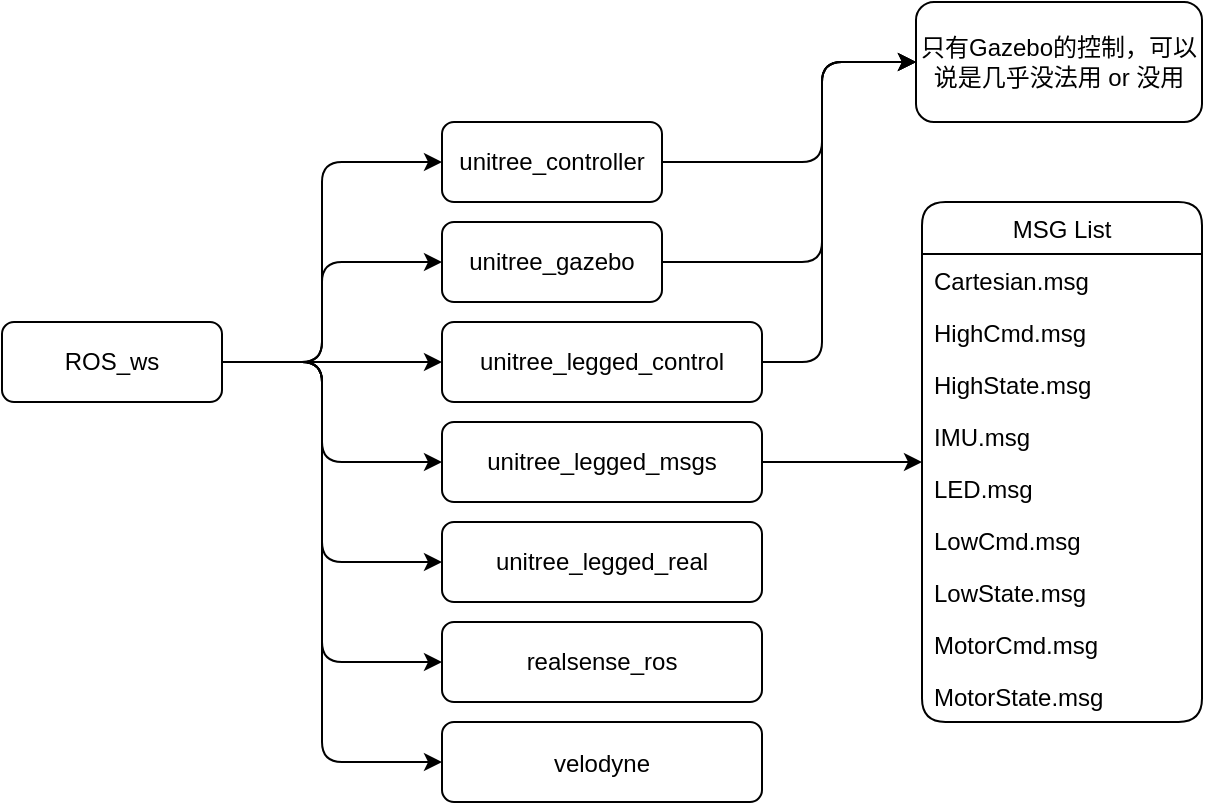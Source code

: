 <mxfile version="14.6.13" type="device"><diagram id="2bcIbB1W4fU8qBgN0w6G" name="第 1 页"><mxGraphModel dx="818" dy="603" grid="1" gridSize="10" guides="1" tooltips="1" connect="1" arrows="1" fold="1" page="1" pageScale="1" pageWidth="827" pageHeight="1169" math="0" shadow="0"><root><mxCell id="0"/><mxCell id="1" parent="0"/><mxCell id="C_AhAHpW7zwYLXLOmo2u-3" value="" style="edgeStyle=orthogonalEdgeStyle;rounded=1;orthogonalLoop=1;jettySize=auto;html=1;" edge="1" parent="1" source="C_AhAHpW7zwYLXLOmo2u-1" target="C_AhAHpW7zwYLXLOmo2u-2"><mxGeometry relative="1" as="geometry"/></mxCell><mxCell id="C_AhAHpW7zwYLXLOmo2u-1" value="ROS_ws" style="rounded=1;whiteSpace=wrap;html=1;" vertex="1" parent="1"><mxGeometry x="20" y="170" width="110" height="40" as="geometry"/></mxCell><mxCell id="C_AhAHpW7zwYLXLOmo2u-2" value="unitree_legged_control" style="rounded=1;whiteSpace=wrap;html=1;" vertex="1" parent="1"><mxGeometry x="240" y="170" width="160" height="40" as="geometry"/></mxCell><mxCell id="C_AhAHpW7zwYLXLOmo2u-13" value="" style="edgeStyle=orthogonalEdgeStyle;rounded=1;orthogonalLoop=1;jettySize=auto;html=1;" edge="1" parent="1" source="C_AhAHpW7zwYLXLOmo2u-4" target="C_AhAHpW7zwYLXLOmo2u-14"><mxGeometry relative="1" as="geometry"><Array as="points"><mxPoint x="430" y="140"/><mxPoint x="430" y="40"/></Array></mxGeometry></mxCell><mxCell id="C_AhAHpW7zwYLXLOmo2u-4" value="unitree_gazebo" style="rounded=1;whiteSpace=wrap;html=1;" vertex="1" parent="1"><mxGeometry x="240" y="120" width="110" height="40" as="geometry"/></mxCell><mxCell id="C_AhAHpW7zwYLXLOmo2u-15" value="" style="edgeStyle=orthogonalEdgeStyle;rounded=1;orthogonalLoop=1;jettySize=auto;html=1;" edge="1" parent="1" source="C_AhAHpW7zwYLXLOmo2u-5" target="C_AhAHpW7zwYLXLOmo2u-14"><mxGeometry relative="1" as="geometry"><Array as="points"><mxPoint x="430" y="90"/><mxPoint x="430" y="40"/></Array></mxGeometry></mxCell><mxCell id="C_AhAHpW7zwYLXLOmo2u-5" value="unitree_controller" style="rounded=1;whiteSpace=wrap;html=1;" vertex="1" parent="1"><mxGeometry x="240" y="70" width="110" height="40" as="geometry"/></mxCell><mxCell id="C_AhAHpW7zwYLXLOmo2u-19" value="" style="edgeStyle=orthogonalEdgeStyle;rounded=1;orthogonalLoop=1;jettySize=auto;html=1;" edge="1" parent="1" source="C_AhAHpW7zwYLXLOmo2u-6" target="C_AhAHpW7zwYLXLOmo2u-20"><mxGeometry relative="1" as="geometry"><mxPoint x="610" y="240" as="targetPoint"/></mxGeometry></mxCell><mxCell id="C_AhAHpW7zwYLXLOmo2u-6" value="unitree_legged_msgs" style="rounded=1;whiteSpace=wrap;html=1;" vertex="1" parent="1"><mxGeometry x="240" y="220" width="160" height="40" as="geometry"/></mxCell><mxCell id="C_AhAHpW7zwYLXLOmo2u-7" value="unitree_legged_real" style="rounded=1;whiteSpace=wrap;html=1;" vertex="1" parent="1"><mxGeometry x="240" y="270" width="160" height="40" as="geometry"/></mxCell><mxCell id="C_AhAHpW7zwYLXLOmo2u-8" value="" style="edgeStyle=orthogonalEdgeStyle;rounded=1;orthogonalLoop=1;jettySize=auto;html=1;" edge="1" parent="1" source="C_AhAHpW7zwYLXLOmo2u-1" target="C_AhAHpW7zwYLXLOmo2u-6"><mxGeometry relative="1" as="geometry"><mxPoint x="140" y="170" as="sourcePoint"/><mxPoint x="240" y="190" as="targetPoint"/><Array as="points"><mxPoint x="180" y="190"/><mxPoint x="180" y="240"/></Array></mxGeometry></mxCell><mxCell id="C_AhAHpW7zwYLXLOmo2u-9" value="" style="edgeStyle=orthogonalEdgeStyle;rounded=1;orthogonalLoop=1;jettySize=auto;html=1;" edge="1" parent="1" source="C_AhAHpW7zwYLXLOmo2u-1" target="C_AhAHpW7zwYLXLOmo2u-7"><mxGeometry relative="1" as="geometry"><mxPoint x="150" y="180" as="sourcePoint"/><mxPoint x="250" y="200" as="targetPoint"/><Array as="points"><mxPoint x="180" y="190"/><mxPoint x="180" y="290"/></Array></mxGeometry></mxCell><mxCell id="C_AhAHpW7zwYLXLOmo2u-10" value="" style="edgeStyle=orthogonalEdgeStyle;rounded=1;orthogonalLoop=1;jettySize=auto;html=1;" edge="1" parent="1" source="C_AhAHpW7zwYLXLOmo2u-1" target="C_AhAHpW7zwYLXLOmo2u-4"><mxGeometry relative="1" as="geometry"><mxPoint x="160" y="190" as="sourcePoint"/><mxPoint x="260" y="210" as="targetPoint"/><Array as="points"><mxPoint x="180" y="190"/><mxPoint x="180" y="140"/></Array></mxGeometry></mxCell><mxCell id="C_AhAHpW7zwYLXLOmo2u-11" value="" style="edgeStyle=orthogonalEdgeStyle;rounded=1;orthogonalLoop=1;jettySize=auto;html=1;" edge="1" parent="1" source="C_AhAHpW7zwYLXLOmo2u-1" target="C_AhAHpW7zwYLXLOmo2u-5"><mxGeometry relative="1" as="geometry"><mxPoint x="170" y="200" as="sourcePoint"/><mxPoint x="270" y="220" as="targetPoint"/><Array as="points"><mxPoint x="180" y="190"/><mxPoint x="180" y="90"/></Array></mxGeometry></mxCell><mxCell id="C_AhAHpW7zwYLXLOmo2u-14" value="只有Gazebo的控制，可以说是几乎没法用 or 没用" style="rounded=1;whiteSpace=wrap;html=1;" vertex="1" parent="1"><mxGeometry x="477" y="10" width="143" height="60" as="geometry"/></mxCell><mxCell id="C_AhAHpW7zwYLXLOmo2u-17" value="" style="edgeStyle=orthogonalEdgeStyle;rounded=1;orthogonalLoop=1;jettySize=auto;html=1;" edge="1" parent="1" source="C_AhAHpW7zwYLXLOmo2u-2" target="C_AhAHpW7zwYLXLOmo2u-14"><mxGeometry relative="1" as="geometry"><mxPoint x="360" y="150" as="sourcePoint"/><mxPoint x="440" y="100" as="targetPoint"/><Array as="points"><mxPoint x="430" y="190"/><mxPoint x="430" y="40"/></Array></mxGeometry></mxCell><mxCell id="C_AhAHpW7zwYLXLOmo2u-20" value="MSG List" style="swimlane;fontStyle=0;childLayout=stackLayout;horizontal=1;startSize=26;horizontalStack=0;resizeParent=1;resizeParentMax=0;resizeLast=0;collapsible=0;marginBottom=0;rounded=1;shadow=0;glass=0;connectable=1;allowArrows=1;dropTarget=1;" vertex="1" parent="1"><mxGeometry x="480" y="110" width="140" height="260" as="geometry"/></mxCell><mxCell id="C_AhAHpW7zwYLXLOmo2u-21" value="Cartesian.msg" style="text;strokeColor=none;fillColor=none;align=left;verticalAlign=top;spacingLeft=4;spacingRight=4;overflow=hidden;rotatable=0;points=[[0,0.5],[1,0.5]];portConstraint=eastwest;" vertex="1" parent="C_AhAHpW7zwYLXLOmo2u-20"><mxGeometry y="26" width="140" height="26" as="geometry"/></mxCell><mxCell id="C_AhAHpW7zwYLXLOmo2u-22" value="HighCmd.msg" style="text;strokeColor=none;fillColor=none;align=left;verticalAlign=top;spacingLeft=4;spacingRight=4;overflow=hidden;rotatable=0;points=[[0,0.5],[1,0.5]];portConstraint=eastwest;" vertex="1" parent="C_AhAHpW7zwYLXLOmo2u-20"><mxGeometry y="52" width="140" height="26" as="geometry"/></mxCell><mxCell id="C_AhAHpW7zwYLXLOmo2u-23" value="HighState.msg" style="text;strokeColor=none;fillColor=none;align=left;verticalAlign=top;spacingLeft=4;spacingRight=4;overflow=hidden;rotatable=0;points=[[0,0.5],[1,0.5]];portConstraint=eastwest;" vertex="1" parent="C_AhAHpW7zwYLXLOmo2u-20"><mxGeometry y="78" width="140" height="26" as="geometry"/></mxCell><mxCell id="C_AhAHpW7zwYLXLOmo2u-27" value="IMU.msg" style="text;strokeColor=none;fillColor=none;align=left;verticalAlign=top;spacingLeft=4;spacingRight=4;overflow=hidden;rotatable=0;points=[[0,0.5],[1,0.5]];portConstraint=eastwest;" vertex="1" parent="C_AhAHpW7zwYLXLOmo2u-20"><mxGeometry y="104" width="140" height="26" as="geometry"/></mxCell><mxCell id="C_AhAHpW7zwYLXLOmo2u-26" value="LED.msg" style="text;strokeColor=none;fillColor=none;align=left;verticalAlign=top;spacingLeft=4;spacingRight=4;overflow=hidden;rotatable=0;points=[[0,0.5],[1,0.5]];portConstraint=eastwest;" vertex="1" parent="C_AhAHpW7zwYLXLOmo2u-20"><mxGeometry y="130" width="140" height="26" as="geometry"/></mxCell><mxCell id="C_AhAHpW7zwYLXLOmo2u-25" value="LowCmd.msg" style="text;strokeColor=none;fillColor=none;align=left;verticalAlign=top;spacingLeft=4;spacingRight=4;overflow=hidden;rotatable=0;points=[[0,0.5],[1,0.5]];portConstraint=eastwest;" vertex="1" parent="C_AhAHpW7zwYLXLOmo2u-20"><mxGeometry y="156" width="140" height="26" as="geometry"/></mxCell><mxCell id="C_AhAHpW7zwYLXLOmo2u-24" value="LowState.msg" style="text;strokeColor=none;fillColor=none;align=left;verticalAlign=top;spacingLeft=4;spacingRight=4;overflow=hidden;rotatable=0;points=[[0,0.5],[1,0.5]];portConstraint=eastwest;" vertex="1" parent="C_AhAHpW7zwYLXLOmo2u-20"><mxGeometry y="182" width="140" height="26" as="geometry"/></mxCell><mxCell id="C_AhAHpW7zwYLXLOmo2u-29" value="MotorCmd.msg" style="text;strokeColor=none;fillColor=none;align=left;verticalAlign=top;spacingLeft=4;spacingRight=4;overflow=hidden;rotatable=0;points=[[0,0.5],[1,0.5]];portConstraint=eastwest;" vertex="1" parent="C_AhAHpW7zwYLXLOmo2u-20"><mxGeometry y="208" width="140" height="26" as="geometry"/></mxCell><mxCell id="C_AhAHpW7zwYLXLOmo2u-28" value="MotorState.msg" style="text;strokeColor=none;fillColor=none;align=left;verticalAlign=top;spacingLeft=4;spacingRight=4;overflow=hidden;rotatable=0;points=[[0,0.5],[1,0.5]];portConstraint=eastwest;" vertex="1" parent="C_AhAHpW7zwYLXLOmo2u-20"><mxGeometry y="234" width="140" height="26" as="geometry"/></mxCell><mxCell id="C_AhAHpW7zwYLXLOmo2u-30" value="" style="edgeStyle=orthogonalEdgeStyle;rounded=1;orthogonalLoop=1;jettySize=auto;html=1;entryX=0;entryY=0.5;entryDx=0;entryDy=0;" edge="1" parent="1" source="C_AhAHpW7zwYLXLOmo2u-1" target="C_AhAHpW7zwYLXLOmo2u-31"><mxGeometry relative="1" as="geometry"><mxPoint x="140" y="200.034" as="sourcePoint"/><mxPoint x="250" y="300.034" as="targetPoint"/><Array as="points"><mxPoint x="180" y="190"/><mxPoint x="180" y="340"/></Array></mxGeometry></mxCell><mxCell id="C_AhAHpW7zwYLXLOmo2u-31" value="realsense_ros" style="rounded=1;whiteSpace=wrap;html=1;" vertex="1" parent="1"><mxGeometry x="240" y="320" width="160" height="40" as="geometry"/></mxCell><mxCell id="C_AhAHpW7zwYLXLOmo2u-32" value="&lt;p class=&quot;p1&quot; style=&quot;margin: 0px ; font-stretch: normal ; line-height: normal&quot;&gt;velodyne&lt;/p&gt;" style="rounded=1;whiteSpace=wrap;html=1;" vertex="1" parent="1"><mxGeometry x="240" y="370" width="160" height="40" as="geometry"/></mxCell><mxCell id="C_AhAHpW7zwYLXLOmo2u-34" value="" style="edgeStyle=orthogonalEdgeStyle;rounded=1;orthogonalLoop=1;jettySize=auto;html=1;" edge="1" parent="1" source="C_AhAHpW7zwYLXLOmo2u-1" target="C_AhAHpW7zwYLXLOmo2u-32"><mxGeometry relative="1" as="geometry"><mxPoint x="140" y="200.034" as="sourcePoint"/><mxPoint x="250" y="350" as="targetPoint"/><Array as="points"><mxPoint x="180" y="190"/><mxPoint x="180" y="390"/></Array></mxGeometry></mxCell></root></mxGraphModel></diagram></mxfile>